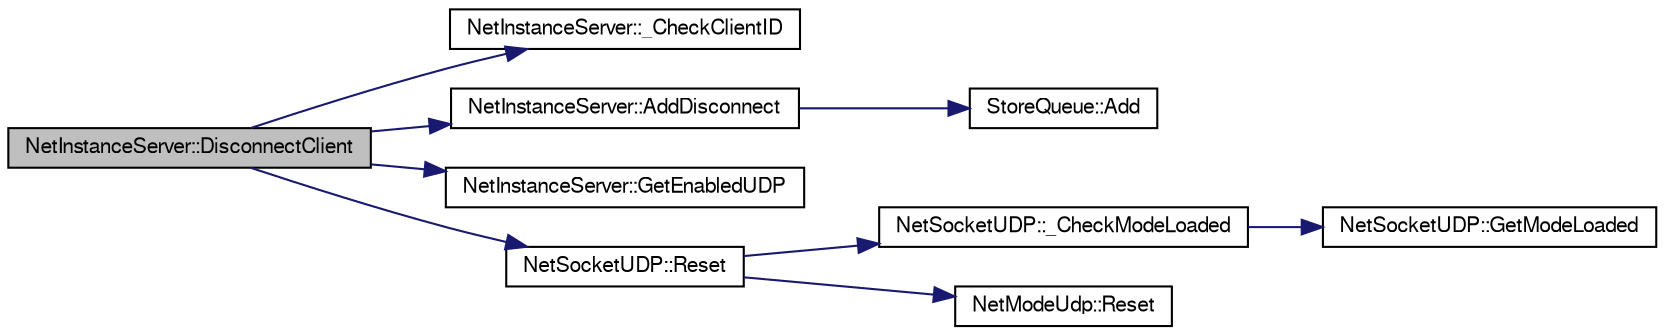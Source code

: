 digraph G
{
  edge [fontname="FreeSans",fontsize="10",labelfontname="FreeSans",labelfontsize="10"];
  node [fontname="FreeSans",fontsize="10",shape=record];
  rankdir=LR;
  Node1 [label="NetInstanceServer::DisconnectClient",height=0.2,width=0.4,color="black", fillcolor="grey75", style="filled" fontcolor="black"];
  Node1 -> Node2 [color="midnightblue",fontsize="10",style="solid"];
  Node2 [label="NetInstanceServer::_CheckClientID",height=0.2,width=0.4,color="black", fillcolor="white", style="filled",URL="$class_net_instance_server.html#a7fc65f025b90e4550b2477a9483246ee"];
  Node1 -> Node3 [color="midnightblue",fontsize="10",style="solid"];
  Node3 [label="NetInstanceServer::AddDisconnect",height=0.2,width=0.4,color="black", fillcolor="white", style="filled",URL="$class_net_instance_server.html#ad3ddeb6490be9a07235582b221b1f4aa"];
  Node3 -> Node4 [color="midnightblue",fontsize="10",style="solid"];
  Node4 [label="StoreQueue::Add",height=0.2,width=0.4,color="black", fillcolor="white", style="filled",URL="$class_store_queue.html#a333cd8c9af7f748401c8ad97c1487556"];
  Node1 -> Node5 [color="midnightblue",fontsize="10",style="solid"];
  Node5 [label="NetInstanceServer::GetEnabledUDP",height=0.2,width=0.4,color="black", fillcolor="white", style="filled",URL="$class_net_instance_server.html#a437a37a1ffc83dc82e6adf422cdb92c7"];
  Node1 -> Node6 [color="midnightblue",fontsize="10",style="solid"];
  Node6 [label="NetSocketUDP::Reset",height=0.2,width=0.4,color="black", fillcolor="white", style="filled",URL="$class_net_socket_u_d_p.html#ad45e27b7de414da2146e76dd328c91a3"];
  Node6 -> Node7 [color="midnightblue",fontsize="10",style="solid"];
  Node7 [label="NetSocketUDP::_CheckModeLoaded",height=0.2,width=0.4,color="black", fillcolor="white", style="filled",URL="$class_net_socket_u_d_p.html#ae662914a3555b1f44b707f76e7c21c4f"];
  Node7 -> Node8 [color="midnightblue",fontsize="10",style="solid"];
  Node8 [label="NetSocketUDP::GetModeLoaded",height=0.2,width=0.4,color="black", fillcolor="white", style="filled",URL="$class_net_socket_u_d_p.html#a499d202ab574a2b4eee0bb74affb7803"];
  Node6 -> Node9 [color="midnightblue",fontsize="10",style="solid"];
  Node9 [label="NetModeUdp::Reset",height=0.2,width=0.4,color="black", fillcolor="white", style="filled",URL="$class_net_mode_udp.html#af5895c1120cdc8d0d04bd3e1bb34bdd7"];
}
